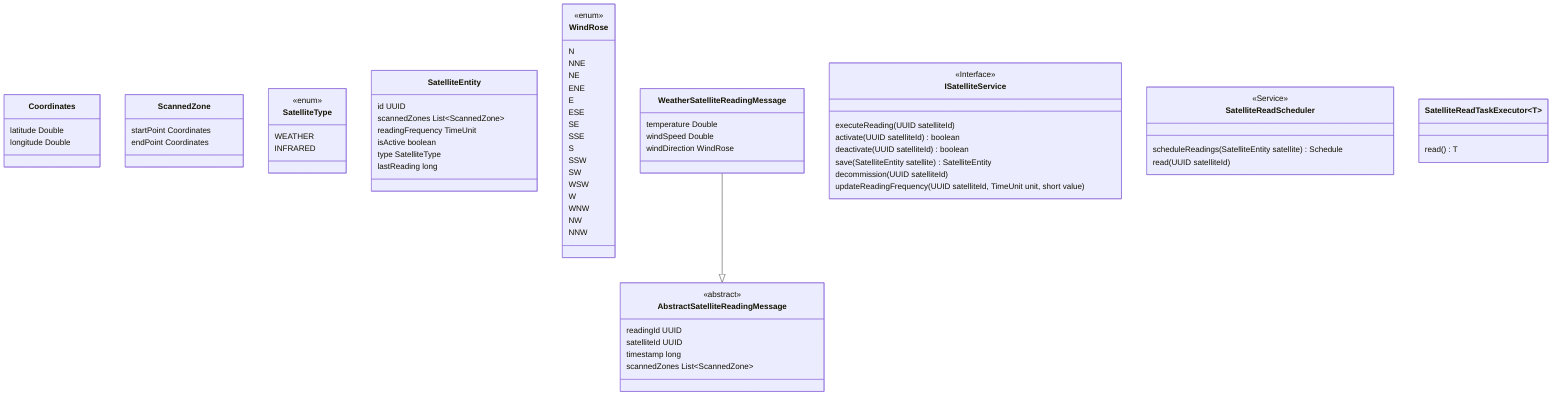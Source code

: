 classDiagram
	class Coordinates
		Coordinates: latitude Double
		Coordinates: longitude Double

	class ScannedZone
		ScannedZone : startPoint Coordinates
		ScannedZone : endPoint Coordinates
	
	class SatelliteType
		<<enum>> SatelliteType
		SatelliteType : WEATHER
		SatelliteType : INFRARED 

	class SatelliteEntity
		SatelliteEntity : id UUID
		SatelliteEntity : scannedZones List~ScannedZone~
		SatelliteEntity : readingFrequency TimeUnit
		SatelliteEntity : isActive boolean
		SatelliteEntity : type SatelliteType
		SatelliteEntity : lastReading long

	class WindRose
		<<enum>> WindRose
		WindRose : N
		WindRose : NNE
		WindRose : NE
		WindRose : ENE
		WindRose : E
		WindRose : ESE
		WindRose : SE
		WindRose : SSE
		WindRose : S
		WindRose : SSW
		WindRose : SW
		WindRose : WSW
		WindRose : W
		WindRose : WNW
		WindRose : NW
		WindRose : NNW

	class AbstractSatelliteReadingMessage
		<<abstract>> AbstractSatelliteReadingMessage
		AbstractSatelliteReadingMessage : readingId UUID
		AbstractSatelliteReadingMessage : satelliteId UUID
		AbstractSatelliteReadingMessage : timestamp long
		AbstractSatelliteReadingMessage : scannedZones List~ScannedZone~

	class WeatherSatelliteReadingMessage
		WeatherSatelliteReadingMessage : temperature Double
		WeatherSatelliteReadingMessage : windSpeed Double
		WeatherSatelliteReadingMessage : windDirection WindRose

	class ISatelliteService
		<<Interface>> ISatelliteService
		%% Executes a reading without change the already scheduled
		ISatelliteService : executeReading(UUID satelliteId)
		%% sets isActive as true and schedules readings
		ISatelliteService : activate(UUID satelliteId) boolean
		%% sets isActive as false and cancels future readings
		ISatelliteService : deactivate(UUID satelliteId) boolean
		%% save and schedule a read
		ISatelliteService : save(SatelliteEntity satellite) SatelliteEntity
		%% Deletes a satellite
		ISatelliteService : decommission(UUID satelliteId)
		%% Updates a satellite, cancels previous readings and schedules future readings
		ISatelliteService : updateReadingFrequency(UUID satelliteId, TimeUnit unit, short value)

	class SatelliteReadScheduler
		<<Service>> SatelliteReadScheduler
		%% Create the executor %%
		SatelliteReadScheduler : scheduleReadings(SatelliteEntity satellite) Schedule
		%% Create and send a kafka message %%
		SatelliteReadScheduler : read(UUID satelliteId) 

	%% Creates and send the message to kafka topic
	class SatelliteReadTaskExecutor~T~
		SatelliteReadTaskExecutor : read() T

	WeatherSatelliteReadingMessage --|> AbstractSatelliteReadingMessage